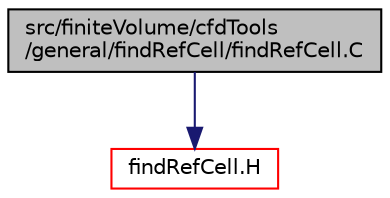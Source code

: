 digraph "src/finiteVolume/cfdTools/general/findRefCell/findRefCell.C"
{
  bgcolor="transparent";
  edge [fontname="Helvetica",fontsize="10",labelfontname="Helvetica",labelfontsize="10"];
  node [fontname="Helvetica",fontsize="10",shape=record];
  Node1 [label="src/finiteVolume/cfdTools\l/general/findRefCell/findRefCell.C",height=0.2,width=0.4,color="black", fillcolor="grey75", style="filled", fontcolor="black"];
  Node1 -> Node2 [color="midnightblue",fontsize="10",style="solid",fontname="Helvetica"];
  Node2 [label="findRefCell.H",height=0.2,width=0.4,color="red",URL="$a05165.html",tooltip="Find the reference cell nearest (in index) to the given cell but which is not on a cyclic..."];
}
